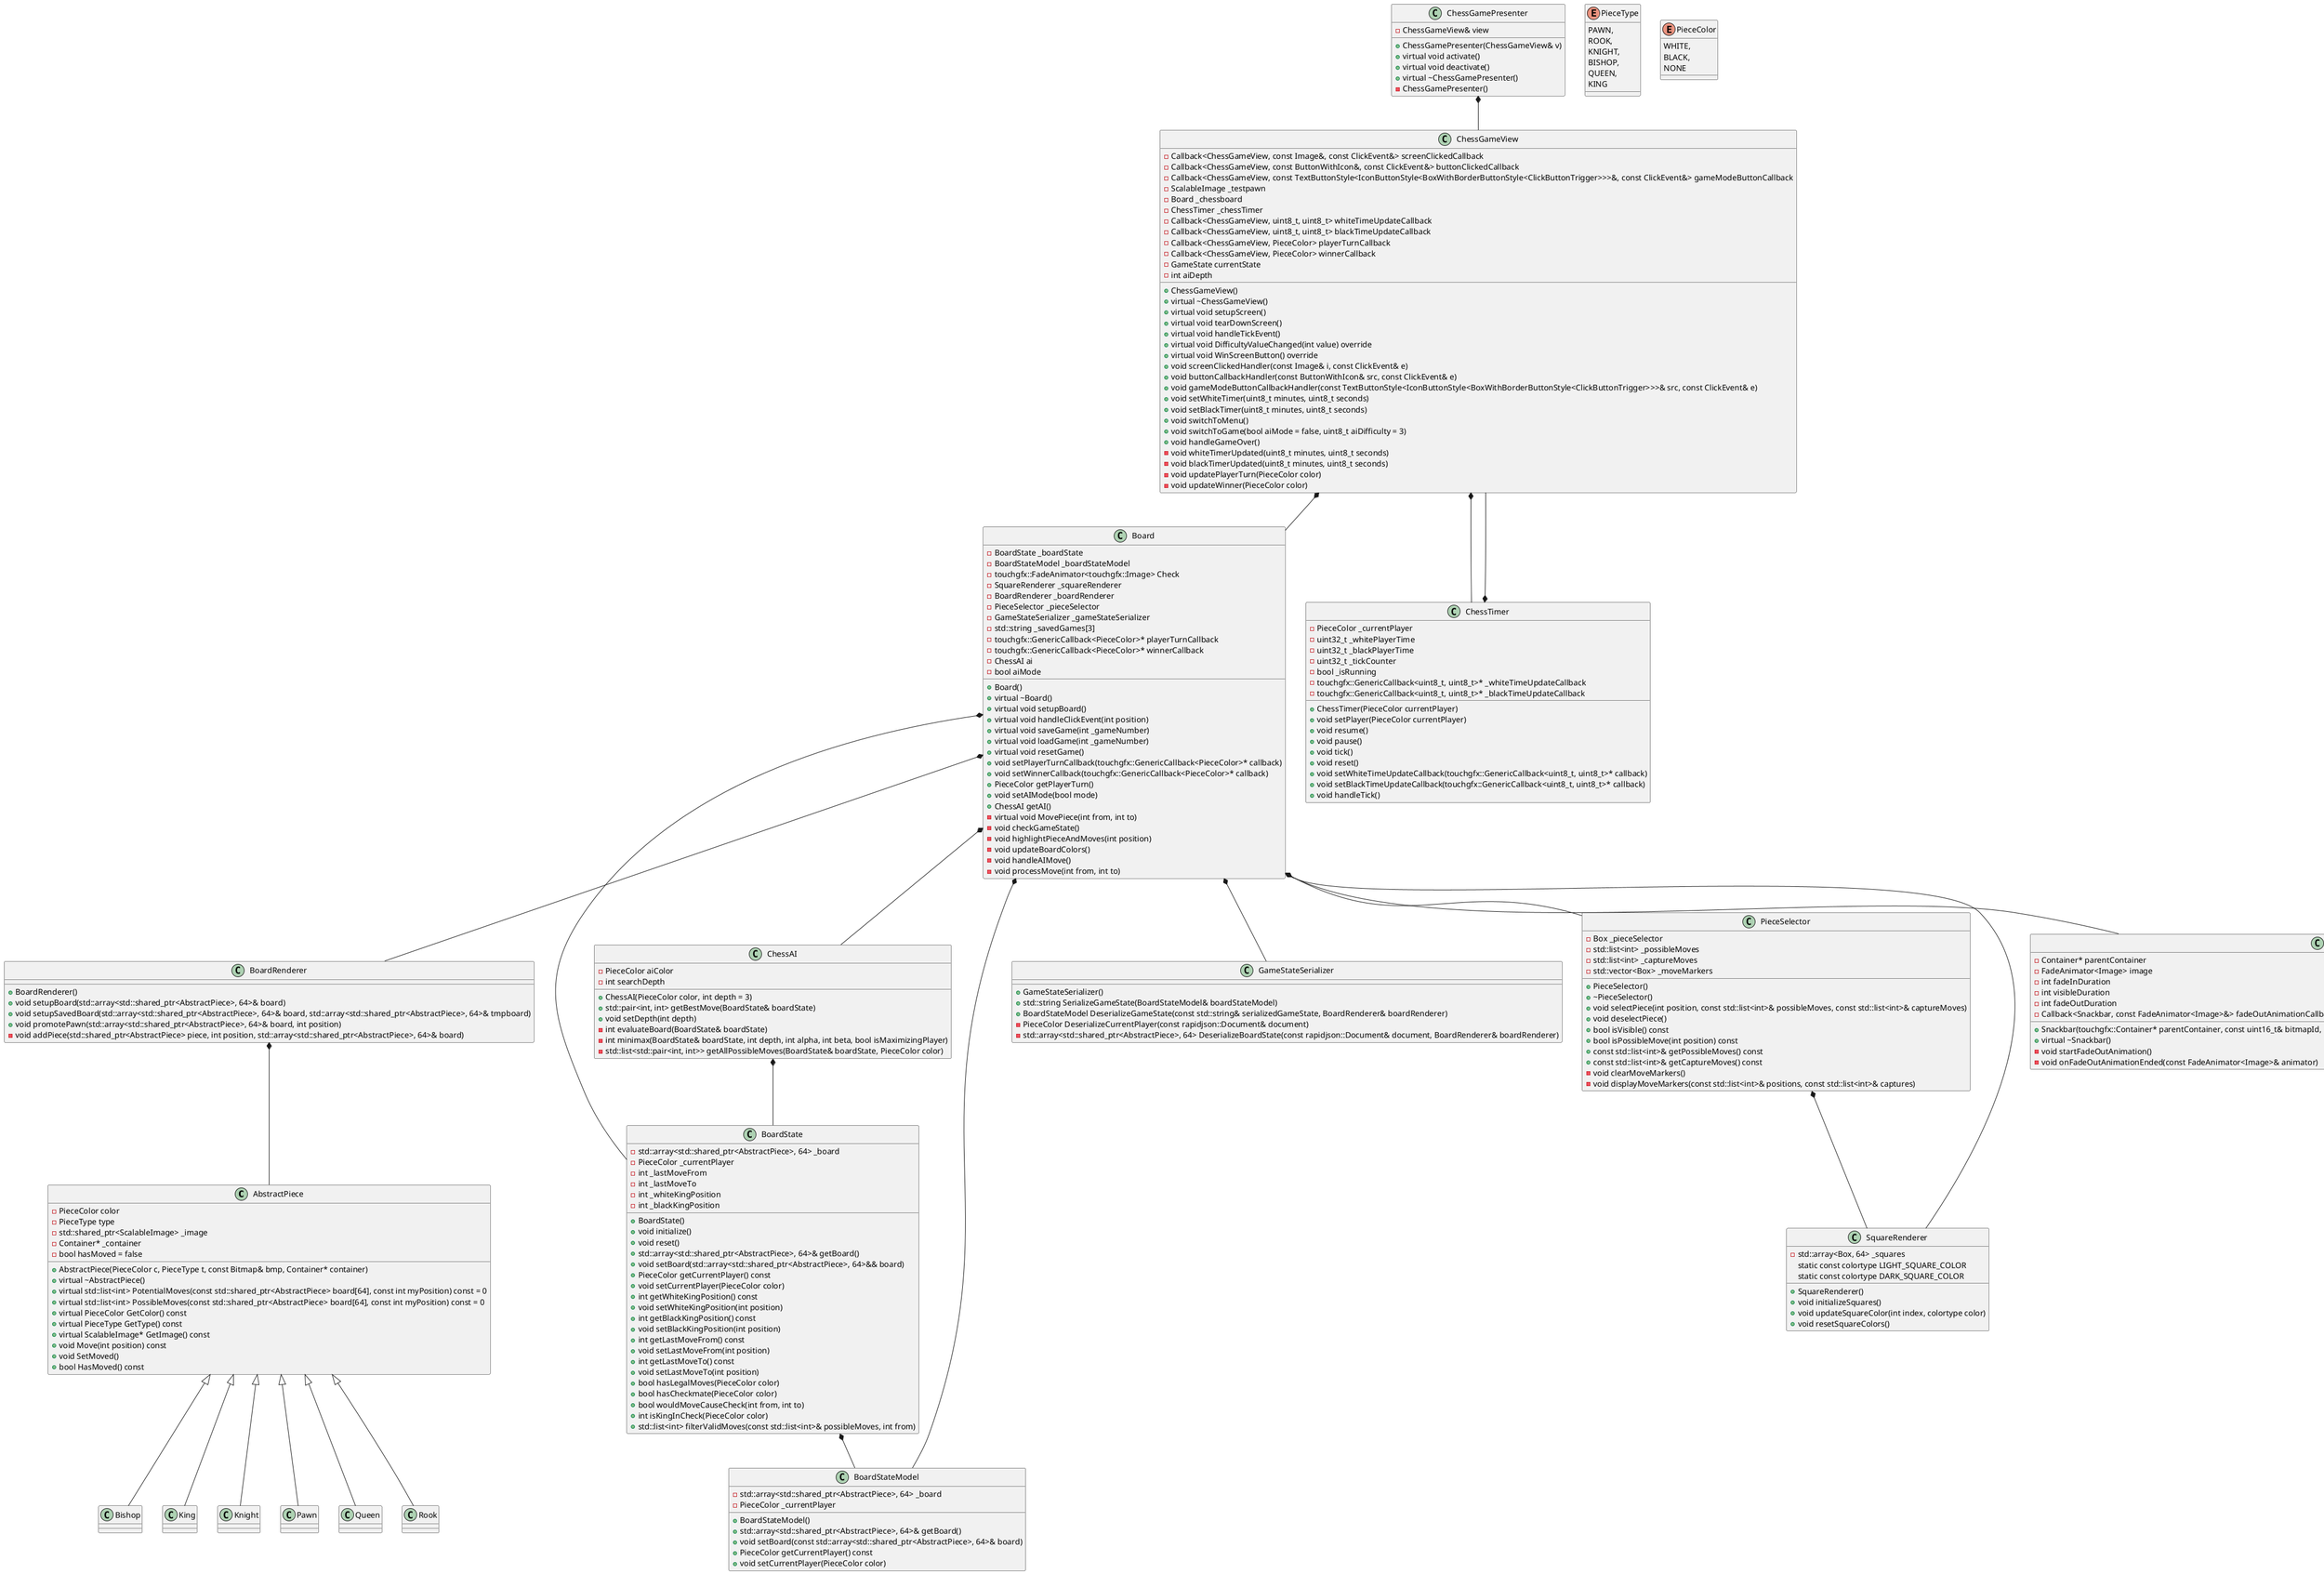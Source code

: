 @startuml ClassDiagram

class AbstractPiece {
    - PieceColor color
    - PieceType type
    - std::shared_ptr<ScalableImage> _image
    - Container* _container
    - bool hasMoved = false
    + AbstractPiece(PieceColor c, PieceType t, const Bitmap& bmp, Container* container)
    + virtual ~AbstractPiece()
    + virtual std::list<int> PotentialMoves(const std::shared_ptr<AbstractPiece> board[64], const int myPosition) const = 0
    + virtual std::list<int> PossibleMoves(const std::shared_ptr<AbstractPiece> board[64], const int myPosition) const = 0
    + virtual PieceColor GetColor() const
    + virtual PieceType GetType() const
    + virtual ScalableImage* GetImage() const
    + void Move(int position) const
    + void SetMoved()
    + bool HasMoved() const
}

AbstractPiece <|-- Bishop
AbstractPiece <|-- King
AbstractPiece <|-- Knight
AbstractPiece <|-- Pawn
AbstractPiece <|-- Queen
AbstractPiece <|-- Rook

class Board {
    - BoardState _boardState
    - BoardStateModel _boardStateModel
    - touchgfx::FadeAnimator<touchgfx::Image> Check
    + Board()
    + virtual ~Board()
    + virtual void setupBoard()
    + virtual void handleClickEvent(int position)
    + virtual void saveGame(int _gameNumber)
    + virtual void loadGame(int _gameNumber)
    + virtual void resetGame()
    + void setPlayerTurnCallback(touchgfx::GenericCallback<PieceColor>* callback)
    + void setWinnerCallback(touchgfx::GenericCallback<PieceColor>* callback)
    + PieceColor getPlayerTurn()
    + void setAIMode(bool mode)
    + ChessAI getAI()
    - virtual void MovePiece(int from, int to)
    - void checkGameState()
    - void highlightPieceAndMoves(int position)
    - void updateBoardColors()
    - SquareRenderer _squareRenderer
    - BoardRenderer _boardRenderer
    - PieceSelector _pieceSelector
    - GameStateSerializer _gameStateSerializer
    - std::string _savedGames[3]
    - touchgfx::GenericCallback<PieceColor>* playerTurnCallback
    - touchgfx::GenericCallback<PieceColor>* winnerCallback
    - ChessAI ai
    - void handleAIMove()
    - void processMove(int from, int to)
    - bool aiMode
}

class BoardRenderer {
    + BoardRenderer()
    + void setupBoard(std::array<std::shared_ptr<AbstractPiece>, 64>& board)
    + void setupSavedBoard(std::array<std::shared_ptr<AbstractPiece>, 64>& board, std::array<std::shared_ptr<AbstractPiece>, 64>& tmpboard)
    + void promotePawn(std::array<std::shared_ptr<AbstractPiece>, 64>& board, int position)
    - void addPiece(std::shared_ptr<AbstractPiece> piece, int position, std::array<std::shared_ptr<AbstractPiece>, 64>& board)
}

class BoardState {
    + BoardState()
    + void initialize()
    + void reset()
    + std::array<std::shared_ptr<AbstractPiece>, 64>& getBoard()
    + void setBoard(std::array<std::shared_ptr<AbstractPiece>, 64>&& board)
    + PieceColor getCurrentPlayer() const
    + void setCurrentPlayer(PieceColor color)
    + int getWhiteKingPosition() const
    + void setWhiteKingPosition(int position)
    + int getBlackKingPosition() const
    + void setBlackKingPosition(int position)
    + int getLastMoveFrom() const
    + void setLastMoveFrom(int position)
    + int getLastMoveTo() const
    + void setLastMoveTo(int position)
    + bool hasLegalMoves(PieceColor color)
    + bool hasCheckmate(PieceColor color)
    + bool wouldMoveCauseCheck(int from, int to)
    + int isKingInCheck(PieceColor color)
    + std::list<int> filterValidMoves(const std::list<int>& possibleMoves, int from)
    - std::array<std::shared_ptr<AbstractPiece>, 64> _board
    - PieceColor _currentPlayer
    - int _lastMoveFrom
    - int _lastMoveTo
    - int _whiteKingPosition
    - int _blackKingPosition
}

class BoardStateModel {
    + BoardStateModel()
    + std::array<std::shared_ptr<AbstractPiece>, 64>& getBoard()
    + void setBoard(const std::array<std::shared_ptr<AbstractPiece>, 64>& board)
    + PieceColor getCurrentPlayer() const
    + void setCurrentPlayer(PieceColor color)
    - std::array<std::shared_ptr<AbstractPiece>, 64> _board
    - PieceColor _currentPlayer
}

class ChessAI {
    + ChessAI(PieceColor color, int depth = 3)
    + std::pair<int, int> getBestMove(BoardState& boardState)
    + void setDepth(int depth)
    - PieceColor aiColor
    - int searchDepth
    - int evaluateBoard(BoardState& boardState)
    - int minimax(BoardState& boardState, int depth, int alpha, int beta, bool isMaximizingPlayer)
    - std::list<std::pair<int, int>> getAllPossibleMoves(BoardState& boardState, PieceColor color)
}

class ChessGamePresenter {
    + ChessGamePresenter(ChessGameView& v)
    + virtual void activate()
    + virtual void deactivate()
    + virtual ~ChessGamePresenter()
    - ChessGamePresenter()
    - ChessGameView& view
}

class ChessGameView {
    + ChessGameView()
    + virtual ~ChessGameView()
    + virtual void setupScreen()
    + virtual void tearDownScreen()
    + virtual void handleTickEvent()
    + virtual void DifficultyValueChanged(int value) override
    + virtual void WinScreenButton() override
    + void screenClickedHandler(const Image& i, const ClickEvent& e)
    + void buttonCallbackHandler(const ButtonWithIcon& src, const ClickEvent& e)
    + void gameModeButtonCallbackHandler(const TextButtonStyle<IconButtonStyle<BoxWithBorderButtonStyle<ClickButtonTrigger>>>& src, const ClickEvent& e)
    + void setWhiteTimer(uint8_t minutes, uint8_t seconds)
    + void setBlackTimer(uint8_t minutes, uint8_t seconds)
    + void switchToMenu()
    + void switchToGame(bool aiMode = false, uint8_t aiDifficulty = 3)
    + void handleGameOver()
    - Callback<ChessGameView, const Image&, const ClickEvent&> screenClickedCallback
    - Callback<ChessGameView, const ButtonWithIcon&, const ClickEvent&> buttonClickedCallback
    - Callback<ChessGameView, const TextButtonStyle<IconButtonStyle<BoxWithBorderButtonStyle<ClickButtonTrigger>>>&, const ClickEvent&> gameModeButtonCallback
    - ScalableImage _testpawn
    - Board _chessboard
    - ChessTimer _chessTimer
    - Callback<ChessGameView, uint8_t, uint8_t> whiteTimeUpdateCallback
    - Callback<ChessGameView, uint8_t, uint8_t> blackTimeUpdateCallback
    - Callback<ChessGameView, PieceColor> playerTurnCallback
    - Callback<ChessGameView, PieceColor> winnerCallback
    - void whiteTimerUpdated(uint8_t minutes, uint8_t seconds)
    - void blackTimerUpdated(uint8_t minutes, uint8_t seconds)
    - void updatePlayerTurn(PieceColor color)
    - void updateWinner(PieceColor color)
    - GameState currentState
    - int aiDepth
}

class ChessTimer {
    + ChessTimer(PieceColor currentPlayer)
    + void setPlayer(PieceColor currentPlayer)
    + void resume()
    + void pause()
    + void tick()
    + void reset()
    + void setWhiteTimeUpdateCallback(touchgfx::GenericCallback<uint8_t, uint8_t>* callback)
    + void setBlackTimeUpdateCallback(touchgfx::GenericCallback<uint8_t, uint8_t>* callback)
    + void handleTick()
    - PieceColor _currentPlayer
    - uint32_t _whitePlayerTime
    - uint32_t _blackPlayerTime
    - uint32_t _tickCounter
    - bool _isRunning
    - touchgfx::GenericCallback<uint8_t, uint8_t>* _whiteTimeUpdateCallback
    - touchgfx::GenericCallback<uint8_t, uint8_t>* _blackTimeUpdateCallback
}

class GameStateSerializer {
    + GameStateSerializer()
    + std::string SerializeGameState(BoardStateModel& boardStateModel)
    + BoardStateModel DeserializeGameState(const std::string& serializedGameState, BoardRenderer& boardRenderer)
    - PieceColor DeserializeCurrentPlayer(const rapidjson::Document& document)
    - std::array<std::shared_ptr<AbstractPiece>, 64> DeserializeBoardState(const rapidjson::Document& document, BoardRenderer& boardRenderer)
}

class PieceSelector {
    + PieceSelector()
    + ~PieceSelector()
    + void selectPiece(int position, const std::list<int>& possibleMoves, const std::list<int>& captureMoves)
    + void deselectPiece()
    + bool isVisible() const
    + bool isPossibleMove(int position) const
    + const std::list<int>& getPossibleMoves() const
    + const std::list<int>& getCaptureMoves() const
    - Box _pieceSelector
    - std::list<int> _possibleMoves
    - std::list<int> _captureMoves
    - std::vector<Box> _moveMarkers
    - void clearMoveMarkers()
    - void displayMoveMarkers(const std::list<int>& positions, const std::list<int>& captures)
}

class SquareRenderer {
    + SquareRenderer()
    + void initializeSquares()
    + void updateSquareColor(int index, colortype color)
    + void resetSquareColors()
    - std::array<Box, 64> _squares
    static const colortype LIGHT_SQUARE_COLOR
    static const colortype DARK_SQUARE_COLOR
}

class Snackbar {
    + Snackbar(touchgfx::Container* parentContainer, const uint16_t& bitmapId, int x, int y, int fadeInDuration = 20, int visibleDuration = 50, int fadeOutDuration = 30)
    + virtual ~Snackbar()
    - Container* parentContainer
    - FadeAnimator<Image> image
    - int fadeInDuration
    - int visibleDuration
    - int fadeOutDuration
    - Callback<Snackbar, const FadeAnimator<Image>&> fadeOutAnimationCallback
    - void startFadeOutAnimation()
    - void onFadeOutAnimationEnded(const FadeAnimator<Image>& animator)
}

enum PieceType {
    PAWN,
    ROOK,
    KNIGHT,
    BISHOP,
    QUEEN,
    KING
}

enum PieceColor {
    WHITE,
    BLACK,
    NONE
}

Board *-- BoardState
Board *-- BoardStateModel
Board *-- BoardRenderer
Board *-- SquareRenderer
Board *-- PieceSelector
Board *-- ChessAI
Board *-- GameStateSerializer
Board *-- Snackbar
BoardState *-- BoardStateModel
BoardRenderer *-- AbstractPiece
PieceSelector *-- SquareRenderer
ChessAI *-- BoardState
ChessGamePresenter *-- ChessGameView
ChessGameView *-- Board
ChessGameView *-- ChessTimer
ChessTimer *-- ChessGameView

@enduml